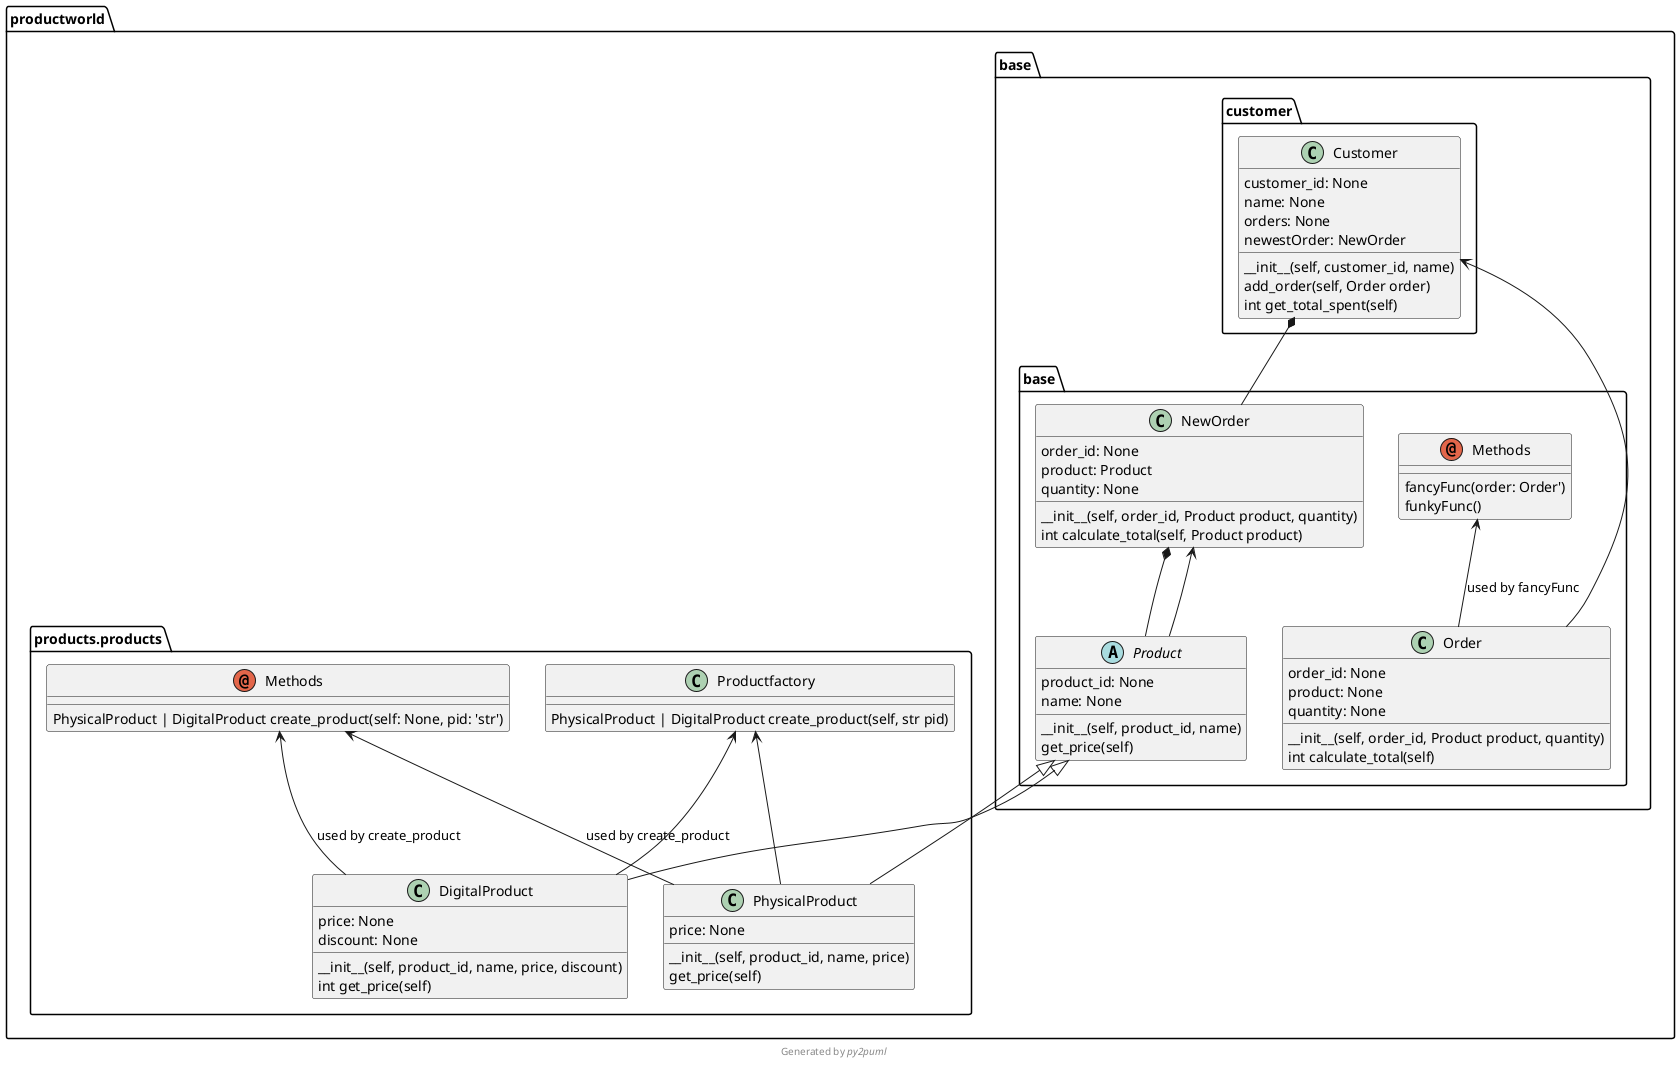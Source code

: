 @startuml productworld
!pragma useIntermediatePackages false

class productworld.base.base.NewOrder {
  order_id: None
  product: Product
  quantity: None
  __init__(self, order_id, Product product, quantity)
  int calculate_total(self, Product product)
}
class productworld.base.base.Order {
  order_id: None
  product: None
  quantity: None
  __init__(self, order_id, Product product, quantity)
  int calculate_total(self)
}
abstract class productworld.base.base.Product {
  product_id: None
  name: None
  __init__(self, product_id, name)
  get_price(self)
}
class productworld.base.customer.Customer {
  customer_id: None
  name: None
  orders: None
  newestOrder: NewOrder
  __init__(self, customer_id, name)
  add_order(self, Order order)
  int get_total_spent(self)
}
class productworld.products.products.DigitalProduct {
  price: None
  discount: None
  __init__(self, product_id, name, price, discount)
  int get_price(self)
}
class productworld.products.products.PhysicalProduct {
  price: None
  __init__(self, product_id, name, price)
  get_price(self)
}
class productworld.products.products.Productfactory {
  PhysicalProduct | DigitalProduct create_product(self, str pid)
}
annotation productworld.base.base.Methods {
  fancyFunc(order: Order')
  funkyFunc()
}
annotation productworld.products.products.Methods {
  PhysicalProduct | DigitalProduct create_product(self: None, pid: 'str')
}
productworld.base.base.NewOrder *-- productworld.base.base.Product
productworld.base.customer.Customer *-- productworld.base.base.NewOrder
productworld.base.base.Product <|-- productworld.products.products.DigitalProduct
productworld.base.base.Product <|-- productworld.products.products.PhysicalProduct
productworld.base.base.NewOrder <-- productworld.base.base.Product
productworld.base.base.Methods <-- productworld.base.base.Order: used by fancyFunc
productworld.base.customer.Customer <-- productworld.base.base.Order
productworld.products.products.Productfactory <-- productworld.products.products.PhysicalProduct
productworld.products.products.Productfactory <-- productworld.products.products.DigitalProduct
productworld.products.products.Methods <-- productworld.products.products.PhysicalProduct: used by create_product
productworld.products.products.Methods <-- productworld.products.products.DigitalProduct: used by create_product
footer Generated by //py2puml//
@enduml
